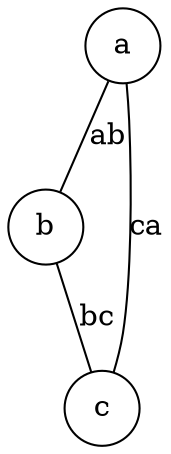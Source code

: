 graph G {
	mindist = 0.5;
	node [shape="circle"];
	d2tfigpreamble = "\tikzstyle{mystyle}=[fill=blue!20]";
	edge [lblstyle="mystyle"];
	a -- b [label="ab"];
	b -- c [label="bc"];
	c -- a [label="ca"];
}